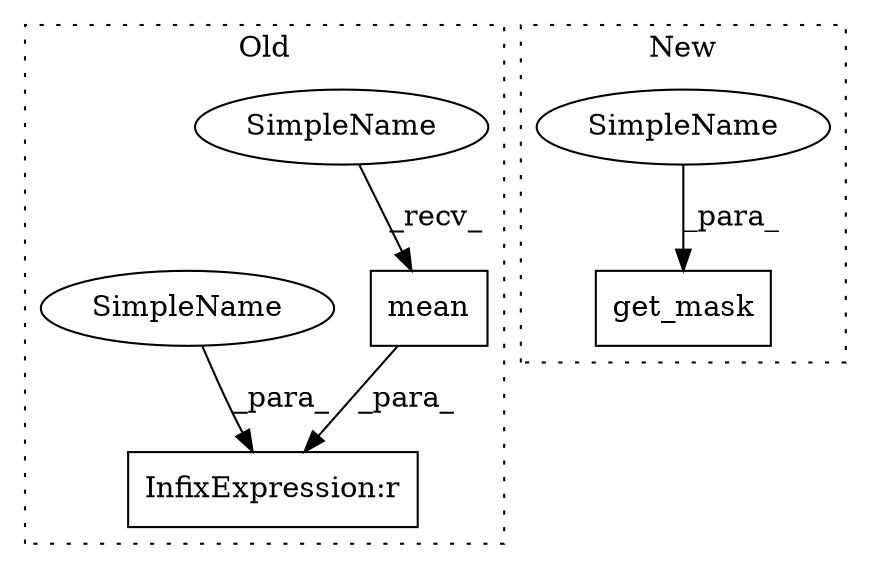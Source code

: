 digraph G {
subgraph cluster0 {
1 [label="mean" a="32" s="10788" l="6" shape="box"];
3 [label="InfixExpression:r" a="27" s="10781" l="3" shape="box"];
4 [label="SimpleName" a="42" s="10784" l="3" shape="ellipse"];
5 [label="SimpleName" a="42" s="10778" l="3" shape="ellipse"];
label = "Old";
style="dotted";
}
subgraph cluster1 {
2 [label="get_mask" a="32" s="10836,10848" l="9,1" shape="box"];
6 [label="SimpleName" a="42" s="10845" l="3" shape="ellipse"];
label = "New";
style="dotted";
}
1 -> 3 [label="_para_"];
4 -> 1 [label="_recv_"];
5 -> 3 [label="_para_"];
6 -> 2 [label="_para_"];
}
